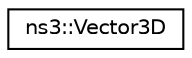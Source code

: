 digraph "Graphical Class Hierarchy"
{
 // LATEX_PDF_SIZE
  edge [fontname="Helvetica",fontsize="10",labelfontname="Helvetica",labelfontsize="10"];
  node [fontname="Helvetica",fontsize="10",shape=record];
  rankdir="LR";
  Node0 [label="ns3::Vector3D",height=0.2,width=0.4,color="black", fillcolor="white", style="filled",URL="$classns3_1_1_vector3_d.html",tooltip="a 3d vector"];
}
